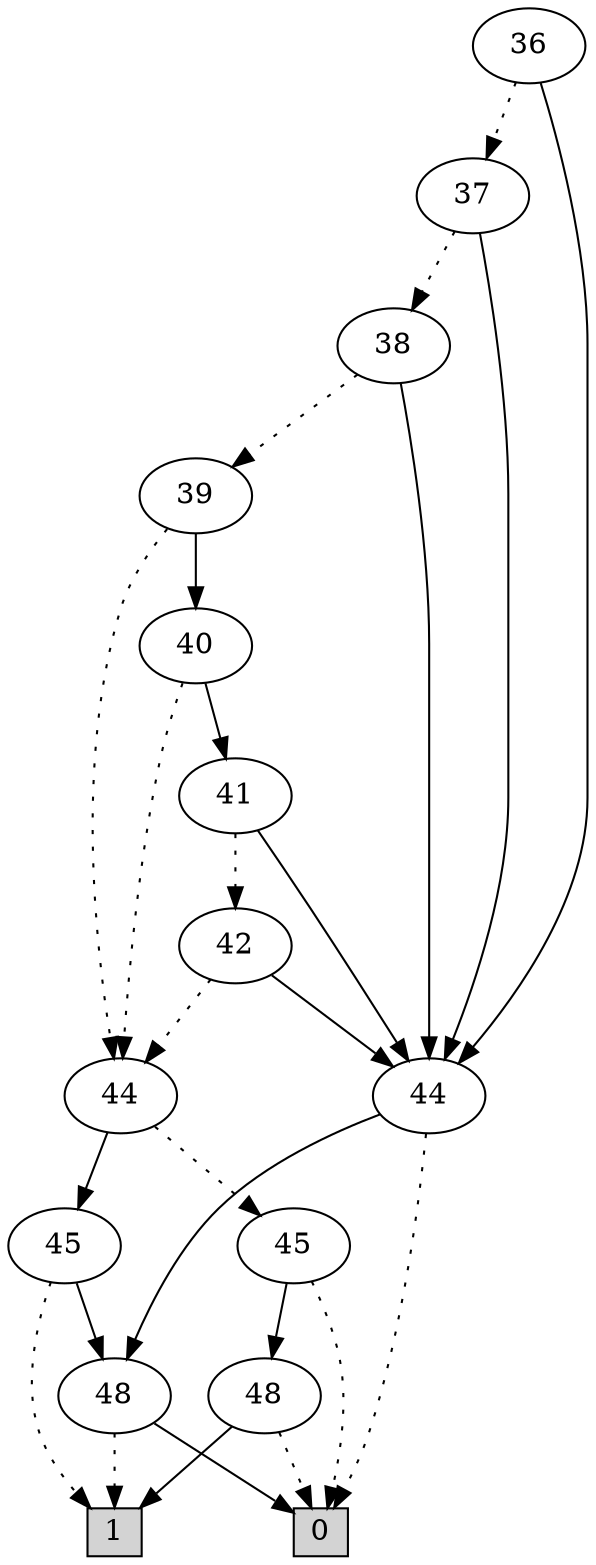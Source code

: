 digraph G {
0 [shape=box, label="0", style=filled, shape=box, height=0.3, width=0.3];
1 [shape=box, label="1", style=filled, shape=box, height=0.3, width=0.3];
773 [label="36"];
773 -> 772 [style=dotted];
773 -> 734 [style=filled];
772 [label="37"];
772 -> 771 [style=dotted];
772 -> 734 [style=filled];
771 [label="38"];
771 -> 770 [style=dotted];
771 -> 734 [style=filled];
770 [label="39"];
770 -> 766 [style=dotted];
770 -> 769 [style=filled];
766 [label="44"];
766 -> 381 [style=dotted];
766 -> 391 [style=filled];
381 [label="45"];
381 -> 0 [style=dotted];
381 -> 98 [style=filled];
98 [label="48"];
98 -> 0 [style=dotted];
98 -> 1 [style=filled];
391 [label="45"];
391 -> 1 [style=dotted];
391 -> 99 [style=filled];
99 [label="48"];
99 -> 1 [style=dotted];
99 -> 0 [style=filled];
769 [label="40"];
769 -> 766 [style=dotted];
769 -> 768 [style=filled];
768 [label="41"];
768 -> 767 [style=dotted];
768 -> 734 [style=filled];
767 [label="42"];
767 -> 766 [style=dotted];
767 -> 734 [style=filled];
734 [label="44"];
734 -> 0 [style=dotted];
734 -> 99 [style=filled];
}

